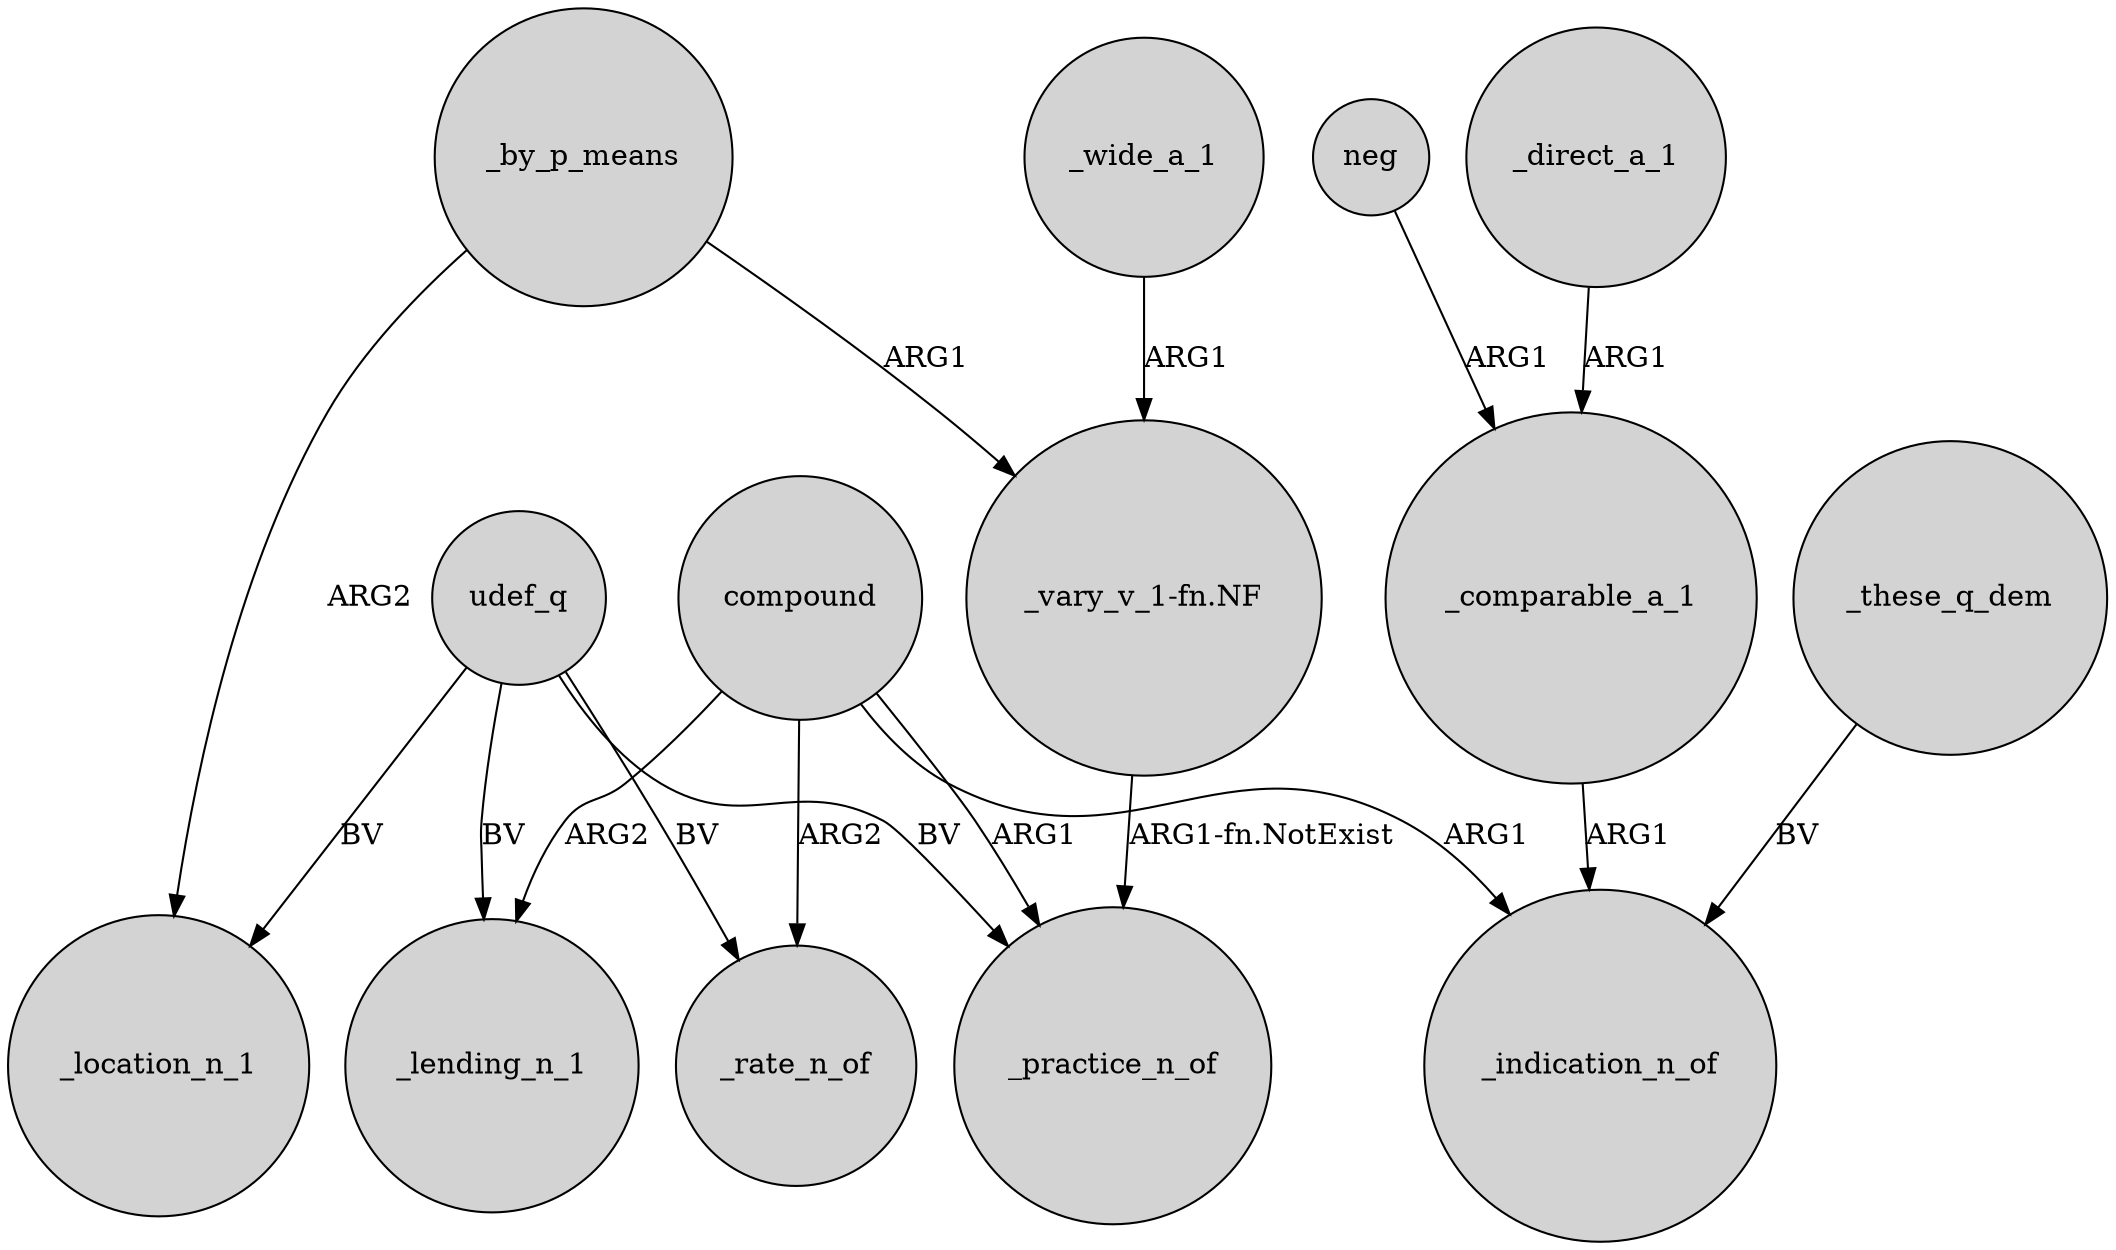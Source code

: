 digraph {
	node [shape=circle style=filled]
	_by_p_means -> "_vary_v_1-fn.NF" [label=ARG1]
	compound -> _indication_n_of [label=ARG1]
	compound -> _practice_n_of [label=ARG1]
	udef_q -> _location_n_1 [label=BV]
	udef_q -> _rate_n_of [label=BV]
	compound -> _rate_n_of [label=ARG2]
	udef_q -> _lending_n_1 [label=BV]
	"_vary_v_1-fn.NF" -> _practice_n_of [label="ARG1-fn.NotExist"]
	_these_q_dem -> _indication_n_of [label=BV]
	udef_q -> _practice_n_of [label=BV]
	_wide_a_1 -> "_vary_v_1-fn.NF" [label=ARG1]
	_by_p_means -> _location_n_1 [label=ARG2]
	neg -> _comparable_a_1 [label=ARG1]
	compound -> _lending_n_1 [label=ARG2]
	_comparable_a_1 -> _indication_n_of [label=ARG1]
	_direct_a_1 -> _comparable_a_1 [label=ARG1]
}
